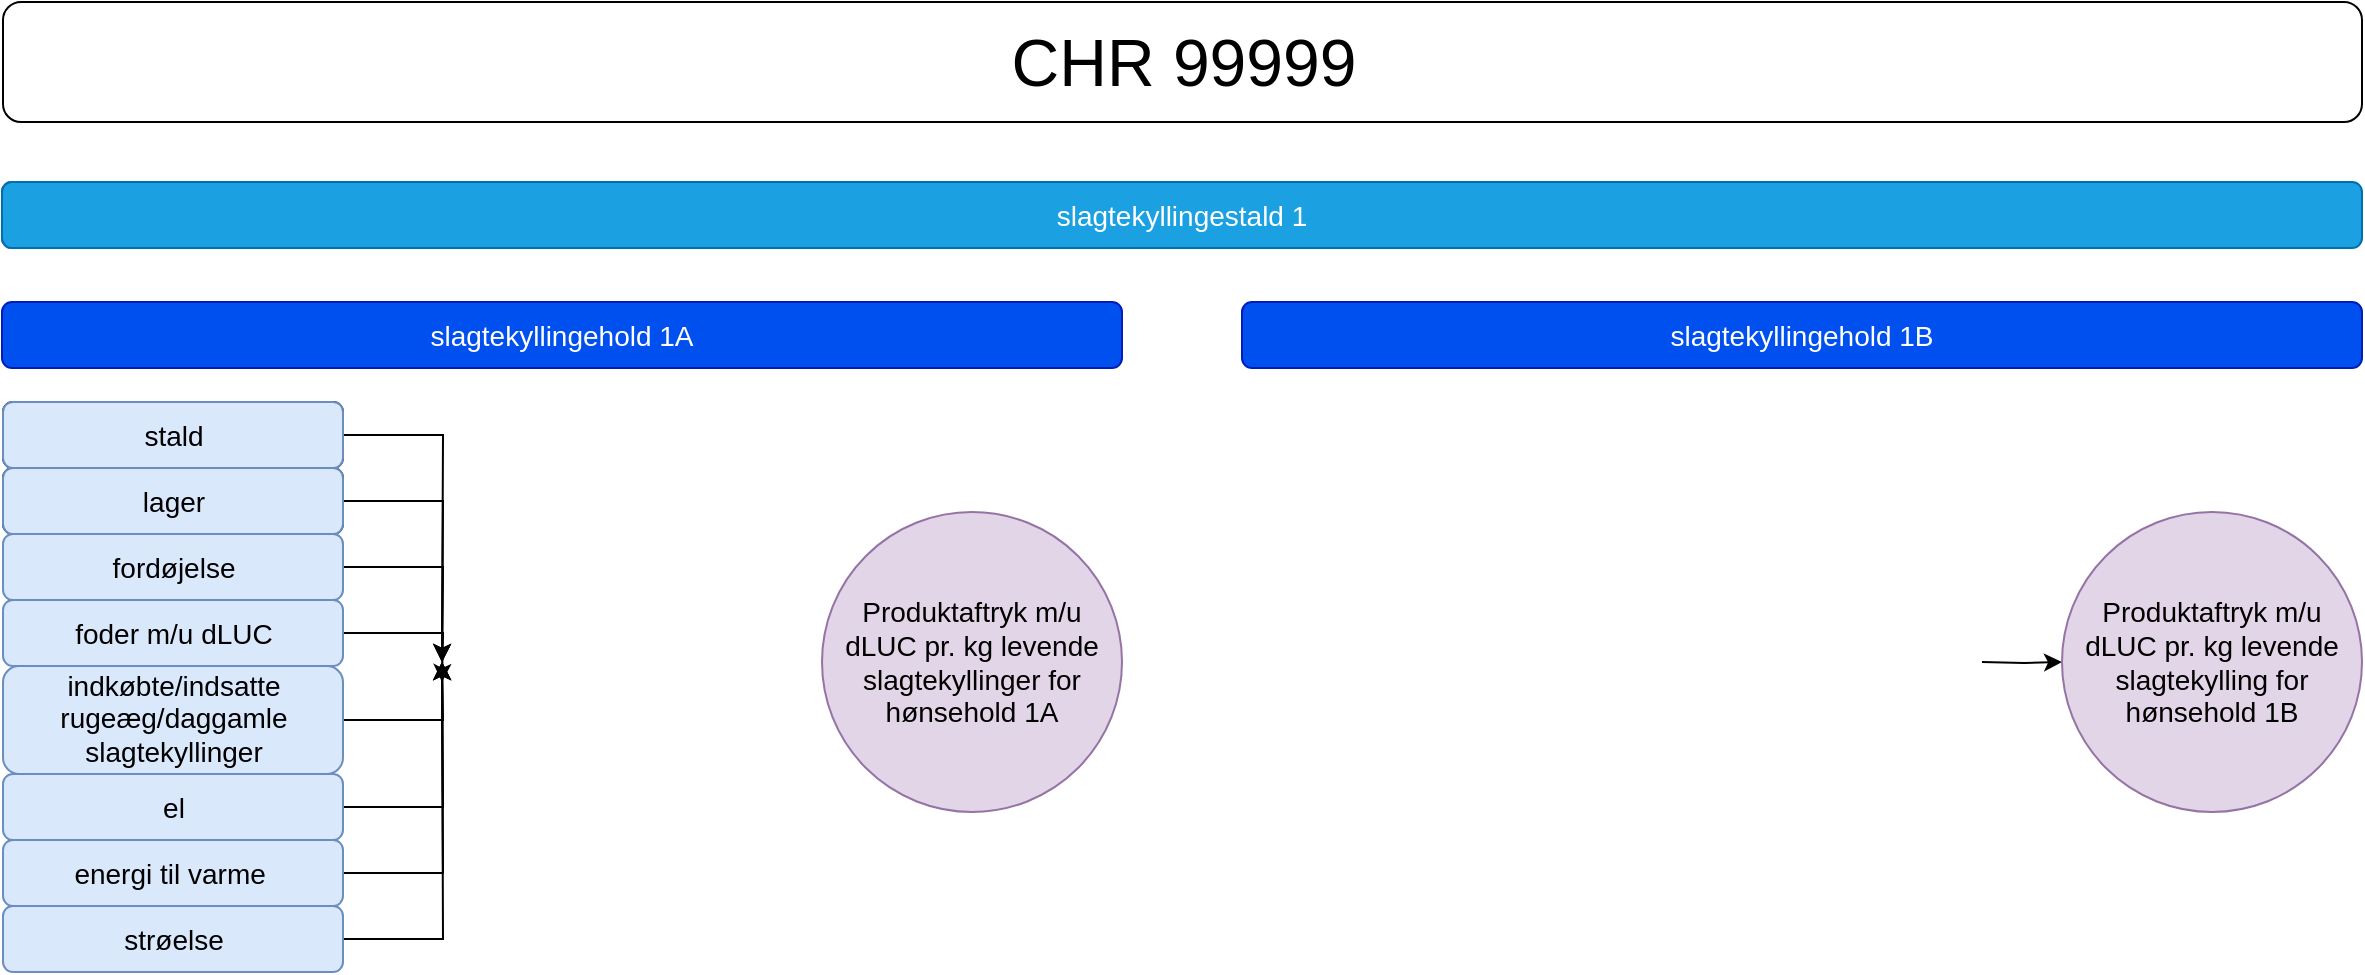<mxfile version="24.8.4">
  <diagram name="Page-1" id="pfPZA83C2IjbAWfa-eJU">
    <mxGraphModel dx="2946" dy="3495" grid="1" gridSize="10" guides="1" tooltips="1" connect="1" arrows="1" fold="1" page="1" pageScale="1" pageWidth="827" pageHeight="1169" math="0" shadow="0">
      <root>
        <mxCell id="0" />
        <mxCell id="1" parent="0" />
        <mxCell id="WVeebAYcgP_CI5BwH7rX-1" value="&lt;font style=&quot;font-size: 33px;&quot;&gt;CHR 99999&lt;/font&gt;" style="rounded=1;whiteSpace=wrap;html=1;align=center;" vertex="1" parent="1">
          <mxGeometry x="180.5" y="-2280" width="1179.5" height="60" as="geometry" />
        </mxCell>
        <mxCell id="WVeebAYcgP_CI5BwH7rX-2" value="&lt;font style=&quot;font-size: 14px;&quot;&gt;slagtekylling stald 1&lt;/font&gt;" style="rounded=1;whiteSpace=wrap;html=1;fontSize=33;align=center;" vertex="1" parent="1">
          <mxGeometry x="180" y="-2190" width="170" height="33" as="geometry" />
        </mxCell>
        <mxCell id="WVeebAYcgP_CI5BwH7rX-3" value="&lt;font style=&quot;font-size: 14px;&quot;&gt;slagtekylling stald 1&lt;/font&gt;" style="rounded=1;whiteSpace=wrap;html=1;fontSize=33;fillColor=#dae8fc;strokeColor=#6c8ebf;align=center;" vertex="1" parent="1">
          <mxGeometry x="180" y="-2190" width="170" height="33" as="geometry" />
        </mxCell>
        <mxCell id="WVeebAYcgP_CI5BwH7rX-4" value="&lt;font style=&quot;font-size: 14px;&quot;&gt;slagtekylling stald 1&lt;/font&gt;" style="rounded=1;whiteSpace=wrap;html=1;fontSize=33;fillColor=#dae8fc;strokeColor=#6c8ebf;align=center;" vertex="1" parent="1">
          <mxGeometry x="180" y="-2190" width="170" height="33" as="geometry" />
        </mxCell>
        <mxCell id="WVeebAYcgP_CI5BwH7rX-5" value="&lt;font style=&quot;font-size: 14px;&quot;&gt;slagtekyllingestald 1&lt;/font&gt;" style="rounded=1;whiteSpace=wrap;html=1;fontSize=33;fillColor=#1ba1e2;strokeColor=#006EAF;fontColor=#ffffff;align=center;verticalAlign=bottom;" vertex="1" parent="1">
          <mxGeometry x="180" y="-2190" width="1180" height="33" as="geometry" />
        </mxCell>
        <mxCell id="WVeebAYcgP_CI5BwH7rX-6" style="edgeStyle=orthogonalEdgeStyle;rounded=0;orthogonalLoop=1;jettySize=auto;html=1;exitX=1;exitY=0.5;exitDx=0;exitDy=0;entryX=0;entryY=0.5;entryDx=0;entryDy=0;" edge="1" parent="1" source="WVeebAYcgP_CI5BwH7rX-7">
          <mxGeometry relative="1" as="geometry">
            <mxPoint x="400" y="-1950" as="targetPoint" />
          </mxGeometry>
        </mxCell>
        <mxCell id="WVeebAYcgP_CI5BwH7rX-7" value="&lt;font style=&quot;font-size: 14px;&quot;&gt;el&lt;/font&gt;" style="rounded=1;whiteSpace=wrap;html=1;fontSize=33;fillColor=#dae8fc;strokeColor=#6c8ebf;align=center;verticalAlign=bottom;" vertex="1" parent="1">
          <mxGeometry x="180.5" y="-1894" width="170" height="33" as="geometry" />
        </mxCell>
        <mxCell id="WVeebAYcgP_CI5BwH7rX-8" style="edgeStyle=orthogonalEdgeStyle;rounded=0;orthogonalLoop=1;jettySize=auto;html=1;exitX=1;exitY=0.5;exitDx=0;exitDy=0;entryX=0;entryY=0.5;entryDx=0;entryDy=0;" edge="1" parent="1" source="WVeebAYcgP_CI5BwH7rX-9">
          <mxGeometry relative="1" as="geometry">
            <mxPoint x="400" y="-1950" as="targetPoint" />
          </mxGeometry>
        </mxCell>
        <mxCell id="WVeebAYcgP_CI5BwH7rX-9" value="&lt;font style=&quot;font-size: 14px;&quot;&gt;energi til varme&amp;nbsp;&lt;/font&gt;" style="rounded=1;whiteSpace=wrap;html=1;fontSize=33;fillColor=#dae8fc;strokeColor=#6c8ebf;align=center;verticalAlign=bottom;" vertex="1" parent="1">
          <mxGeometry x="180.5" y="-1861" width="170" height="33" as="geometry" />
        </mxCell>
        <mxCell id="WVeebAYcgP_CI5BwH7rX-10" value="&lt;font style=&quot;font-size: 14px;&quot;&gt;stald&amp;nbsp;&lt;/font&gt;" style="rounded=1;whiteSpace=wrap;html=1;fontSize=33;align=center;" vertex="1" parent="1">
          <mxGeometry x="180.5" y="-2080" width="170" height="33" as="geometry" />
        </mxCell>
        <mxCell id="WVeebAYcgP_CI5BwH7rX-11" value="&lt;font style=&quot;font-size: 14px;&quot;&gt;lager&lt;/font&gt;&lt;span style=&quot;color: rgba(0, 0, 0, 0); font-family: monospace; font-size: 0px;&quot;&gt;%3CmxGraphModel%3E%3Croot%3E%3CmxCell%20id%3D%220%22%2F%3E%3CmxCell%20id%3D%221%22%20parent%3D%220%22%2F%3E%3CmxCell%20id%3D%222%22%20value%3D%22%26lt%3Bfont%20style%3D%26quot%3Bfont-size%3A%2014px%3B%26quot%3B%26gt%3Bslagtekylling%20stald%201%26lt%3B%2Ffont%26gt%3B%22%20style%3D%22rounded%3D1%3BwhiteSpace%3Dwrap%3Bhtml%3D1%3BfontSize%3D33%3B%22%20vertex%3D%221%22%20parent%3D%221%22%3E%3CmxGeometry%20x%3D%2270%22%20y%3D%22-1730%22%20width%3D%22170%22%20height%3D%2233%22%20as%3D%22geometry%22%2F%3E%3C%2FmxCell%3E%3C%2Froot%3E%3C%2FmxGraphModel%3E&lt;/span&gt;" style="rounded=1;whiteSpace=wrap;html=1;fontSize=33;align=center;" vertex="1" parent="1">
          <mxGeometry x="180.5" y="-2047" width="170" height="33" as="geometry" />
        </mxCell>
        <mxCell id="WVeebAYcgP_CI5BwH7rX-12" style="edgeStyle=orthogonalEdgeStyle;rounded=0;orthogonalLoop=1;jettySize=auto;html=1;exitX=1;exitY=0.5;exitDx=0;exitDy=0;entryX=0;entryY=0.5;entryDx=0;entryDy=0;" edge="1" parent="1" source="WVeebAYcgP_CI5BwH7rX-13">
          <mxGeometry relative="1" as="geometry">
            <mxPoint x="400" y="-1950" as="targetPoint" />
          </mxGeometry>
        </mxCell>
        <mxCell id="WVeebAYcgP_CI5BwH7rX-13" value="&lt;font style=&quot;font-size: 14px;&quot;&gt;fordøjelse&lt;/font&gt;" style="rounded=1;whiteSpace=wrap;html=1;fontSize=33;fillColor=#dae8fc;strokeColor=#6c8ebf;align=center;verticalAlign=bottom;" vertex="1" parent="1">
          <mxGeometry x="180.5" y="-2014" width="170" height="33" as="geometry" />
        </mxCell>
        <mxCell id="WVeebAYcgP_CI5BwH7rX-56" value="" style="edgeStyle=orthogonalEdgeStyle;rounded=0;orthogonalLoop=1;jettySize=auto;html=1;" edge="1" parent="1" source="WVeebAYcgP_CI5BwH7rX-15">
          <mxGeometry relative="1" as="geometry">
            <mxPoint x="400" y="-1940" as="targetPoint" />
          </mxGeometry>
        </mxCell>
        <mxCell id="WVeebAYcgP_CI5BwH7rX-15" value="&lt;font style=&quot;font-size: 14px;&quot;&gt;foder m/u dLUC&lt;/font&gt;" style="rounded=1;whiteSpace=wrap;html=1;fontSize=33;fillColor=#dae8fc;strokeColor=#6c8ebf;align=center;verticalAlign=bottom;" vertex="1" parent="1">
          <mxGeometry x="180.5" y="-1981" width="170" height="33" as="geometry" />
        </mxCell>
        <mxCell id="WVeebAYcgP_CI5BwH7rX-16" style="edgeStyle=orthogonalEdgeStyle;rounded=0;orthogonalLoop=1;jettySize=auto;html=1;exitX=1;exitY=0.5;exitDx=0;exitDy=0;" edge="1" parent="1" source="WVeebAYcgP_CI5BwH7rX-17">
          <mxGeometry relative="1" as="geometry">
            <mxPoint x="400" y="-1950" as="targetPoint" />
          </mxGeometry>
        </mxCell>
        <mxCell id="WVeebAYcgP_CI5BwH7rX-17" value="&lt;span style=&quot;font-size: 14px;&quot;&gt;indkøbte/indsatte rugeæg/daggamle slagtekyllinger&lt;/span&gt;" style="rounded=1;whiteSpace=wrap;html=1;fontSize=14;fillColor=#dae8fc;strokeColor=#6c8ebf;align=center;verticalAlign=bottom;spacing=2;" vertex="1" parent="1">
          <mxGeometry x="180.5" y="-1948" width="170" height="54" as="geometry" />
        </mxCell>
        <mxCell id="WVeebAYcgP_CI5BwH7rX-18" style="edgeStyle=orthogonalEdgeStyle;rounded=0;orthogonalLoop=1;jettySize=auto;html=1;entryX=0;entryY=0.5;entryDx=0;entryDy=0;" edge="1" parent="1" source="WVeebAYcgP_CI5BwH7rX-19">
          <mxGeometry relative="1" as="geometry">
            <mxPoint x="400" y="-1950" as="targetPoint" />
          </mxGeometry>
        </mxCell>
        <mxCell id="WVeebAYcgP_CI5BwH7rX-19" value="&lt;font style=&quot;font-size: 14px;&quot;&gt;stald&lt;/font&gt;" style="rounded=1;whiteSpace=wrap;html=1;fontSize=33;fillColor=#dae8fc;strokeColor=#6c8ebf;align=center;verticalAlign=bottom;" vertex="1" parent="1">
          <mxGeometry x="180.5" y="-2080" width="170" height="33" as="geometry" />
        </mxCell>
        <mxCell id="WVeebAYcgP_CI5BwH7rX-20" style="edgeStyle=orthogonalEdgeStyle;rounded=0;orthogonalLoop=1;jettySize=auto;html=1;exitX=1;exitY=0.5;exitDx=0;exitDy=0;" edge="1" parent="1" source="WVeebAYcgP_CI5BwH7rX-21">
          <mxGeometry relative="1" as="geometry">
            <mxPoint x="400" y="-1950" as="targetPoint" />
          </mxGeometry>
        </mxCell>
        <mxCell id="WVeebAYcgP_CI5BwH7rX-21" value="&lt;font style=&quot;font-size: 14px;&quot;&gt;lager&lt;/font&gt;&lt;span style=&quot;color: rgba(0, 0, 0, 0); font-family: monospace; font-size: 0px;&quot;&gt;%3CmxGraphModel%3E%3Croot%3E%3CmxCell%20id%3D%220%22%2F%3E%3CmxCell%20id%3D%221%22%20parent%3D%220%22%2F%3E%3CmxCell%20id%3D%222%22%20value%3D%22%26lt%3Bfont%20style%3D%26quot%3Bfont-size%3A%2014px%3B%26quot%3B%26gt%3Bslagtekylling%20stald%201%26lt%3B%2Ffont%26gt%3B%22%20style%3D%22rounded%3D1%3BwhiteSpace%3Dwrap%3Bhtml%3D1%3BfontSize%3D33%3B%22%20vertex%3D%221%22%20parent%3D%221%22%3E%3CmxGeometry%20x%3D%2270%22%20y%3D%22-1730%22%20width%3D%22170%22%20height%3D%2233%22%20as%3D%22geometry%22%2F%3E%3C%2FmxCell%3E%3C%2Froot%3E%3C%2FmxGraphModel%3E&lt;/span&gt;" style="rounded=1;whiteSpace=wrap;html=1;fontSize=33;fillColor=#dae8fc;strokeColor=#6c8ebf;align=center;verticalAlign=bottom;" vertex="1" parent="1">
          <mxGeometry x="180.5" y="-2047" width="170" height="33" as="geometry" />
        </mxCell>
        <mxCell id="WVeebAYcgP_CI5BwH7rX-24" style="edgeStyle=orthogonalEdgeStyle;rounded=0;orthogonalLoop=1;jettySize=auto;html=1;entryX=0;entryY=0.5;entryDx=0;entryDy=0;" edge="1" parent="1" source="WVeebAYcgP_CI5BwH7rX-25">
          <mxGeometry relative="1" as="geometry">
            <mxPoint x="400" y="-1950" as="targetPoint" />
          </mxGeometry>
        </mxCell>
        <mxCell id="WVeebAYcgP_CI5BwH7rX-25" value="&lt;font style=&quot;font-size: 14px;&quot;&gt;strøelse&lt;/font&gt;" style="rounded=1;whiteSpace=wrap;html=1;fontSize=33;fillColor=#dae8fc;strokeColor=#6c8ebf;align=center;verticalAlign=bottom;" vertex="1" parent="1">
          <mxGeometry x="180.5" y="-1828" width="170" height="33" as="geometry" />
        </mxCell>
        <mxCell id="WVeebAYcgP_CI5BwH7rX-26" style="edgeStyle=orthogonalEdgeStyle;rounded=0;orthogonalLoop=1;jettySize=auto;html=1;exitX=0.5;exitY=1;exitDx=0;exitDy=0;" edge="1" parent="1">
          <mxGeometry relative="1" as="geometry">
            <mxPoint x="475" y="-1930" as="sourcePoint" />
            <mxPoint x="475" y="-1930" as="targetPoint" />
          </mxGeometry>
        </mxCell>
        <mxCell id="WVeebAYcgP_CI5BwH7rX-27" value="&lt;font style=&quot;font-size: 14px;&quot;&gt;slagtekyllingehold 1A&lt;/font&gt;" style="rounded=1;whiteSpace=wrap;html=1;fontSize=33;fillColor=#0050ef;strokeColor=#001DBC;align=center;verticalAlign=bottom;fontColor=#ffffff;" vertex="1" parent="1">
          <mxGeometry x="180" y="-2130" width="560" height="33" as="geometry" />
        </mxCell>
        <mxCell id="WVeebAYcgP_CI5BwH7rX-44" value="" style="edgeStyle=orthogonalEdgeStyle;rounded=0;orthogonalLoop=1;jettySize=auto;html=1;" edge="1" parent="1" target="WVeebAYcgP_CI5BwH7rX-51">
          <mxGeometry relative="1" as="geometry">
            <mxPoint x="1170" y="-1950" as="sourcePoint" />
          </mxGeometry>
        </mxCell>
        <mxCell id="WVeebAYcgP_CI5BwH7rX-48" style="edgeStyle=orthogonalEdgeStyle;rounded=0;orthogonalLoop=1;jettySize=auto;html=1;exitX=0.5;exitY=1;exitDx=0;exitDy=0;" edge="1" parent="1">
          <mxGeometry relative="1" as="geometry">
            <mxPoint x="1095" y="-1930" as="sourcePoint" />
            <mxPoint x="1095" y="-1930" as="targetPoint" />
          </mxGeometry>
        </mxCell>
        <mxCell id="WVeebAYcgP_CI5BwH7rX-49" value="&lt;font style=&quot;font-size: 14px;&quot;&gt;slagtekyllingehold 1B&lt;/font&gt;" style="rounded=1;whiteSpace=wrap;html=1;fontSize=33;fillColor=#0050ef;strokeColor=#001DBC;fontColor=#ffffff;align=center;verticalAlign=bottom;" vertex="1" parent="1">
          <mxGeometry x="800" y="-2130" width="560" height="33" as="geometry" />
        </mxCell>
        <mxCell id="WVeebAYcgP_CI5BwH7rX-50" value="&lt;br&gt;&lt;span style=&quot;color: rgb(0, 0, 0); font-family: Helvetica; font-size: 14px; font-style: normal; font-variant-ligatures: normal; font-variant-caps: normal; font-weight: 400; letter-spacing: normal; orphans: 2; text-align: left; text-indent: 0px; text-transform: none; widows: 2; word-spacing: 0px; -webkit-text-stroke-width: 0px; white-space: normal; text-decoration-thickness: initial; text-decoration-style: initial; text-decoration-color: initial; float: none; display: inline !important;&quot;&gt;Produktaftryk m/u dLUC pr. kg levende slagtekyllinger for hønsehold 1A&lt;/span&gt;&lt;div&gt;&lt;br&gt;&lt;/div&gt;" style="ellipse;whiteSpace=wrap;html=1;aspect=fixed;fillColor=#e1d5e7;strokeColor=#9673a6;labelBackgroundColor=none;labelBorderColor=none;" vertex="1" parent="1">
          <mxGeometry x="590" y="-2025" width="150" height="150" as="geometry" />
        </mxCell>
        <mxCell id="WVeebAYcgP_CI5BwH7rX-51" value="&lt;br&gt;&lt;span style=&quot;color: rgb(0, 0, 0); font-family: Helvetica; font-size: 14px; font-style: normal; font-variant-ligatures: normal; font-variant-caps: normal; font-weight: 400; letter-spacing: normal; orphans: 2; text-align: left; text-indent: 0px; text-transform: none; widows: 2; word-spacing: 0px; -webkit-text-stroke-width: 0px; white-space: normal; text-decoration-thickness: initial; text-decoration-style: initial; text-decoration-color: initial; float: none; display: inline !important;&quot;&gt;Produktaftryk m/u dLUC pr. kg levende slagtekylling for hønsehold 1B&lt;/span&gt;&lt;div&gt;&lt;br&gt;&lt;/div&gt;" style="ellipse;whiteSpace=wrap;html=1;aspect=fixed;fillColor=#e1d5e7;strokeColor=#9673a6;labelBackgroundColor=none;labelBorderColor=none;" vertex="1" parent="1">
          <mxGeometry x="1210" y="-2025" width="150" height="150" as="geometry" />
        </mxCell>
      </root>
    </mxGraphModel>
  </diagram>
</mxfile>
